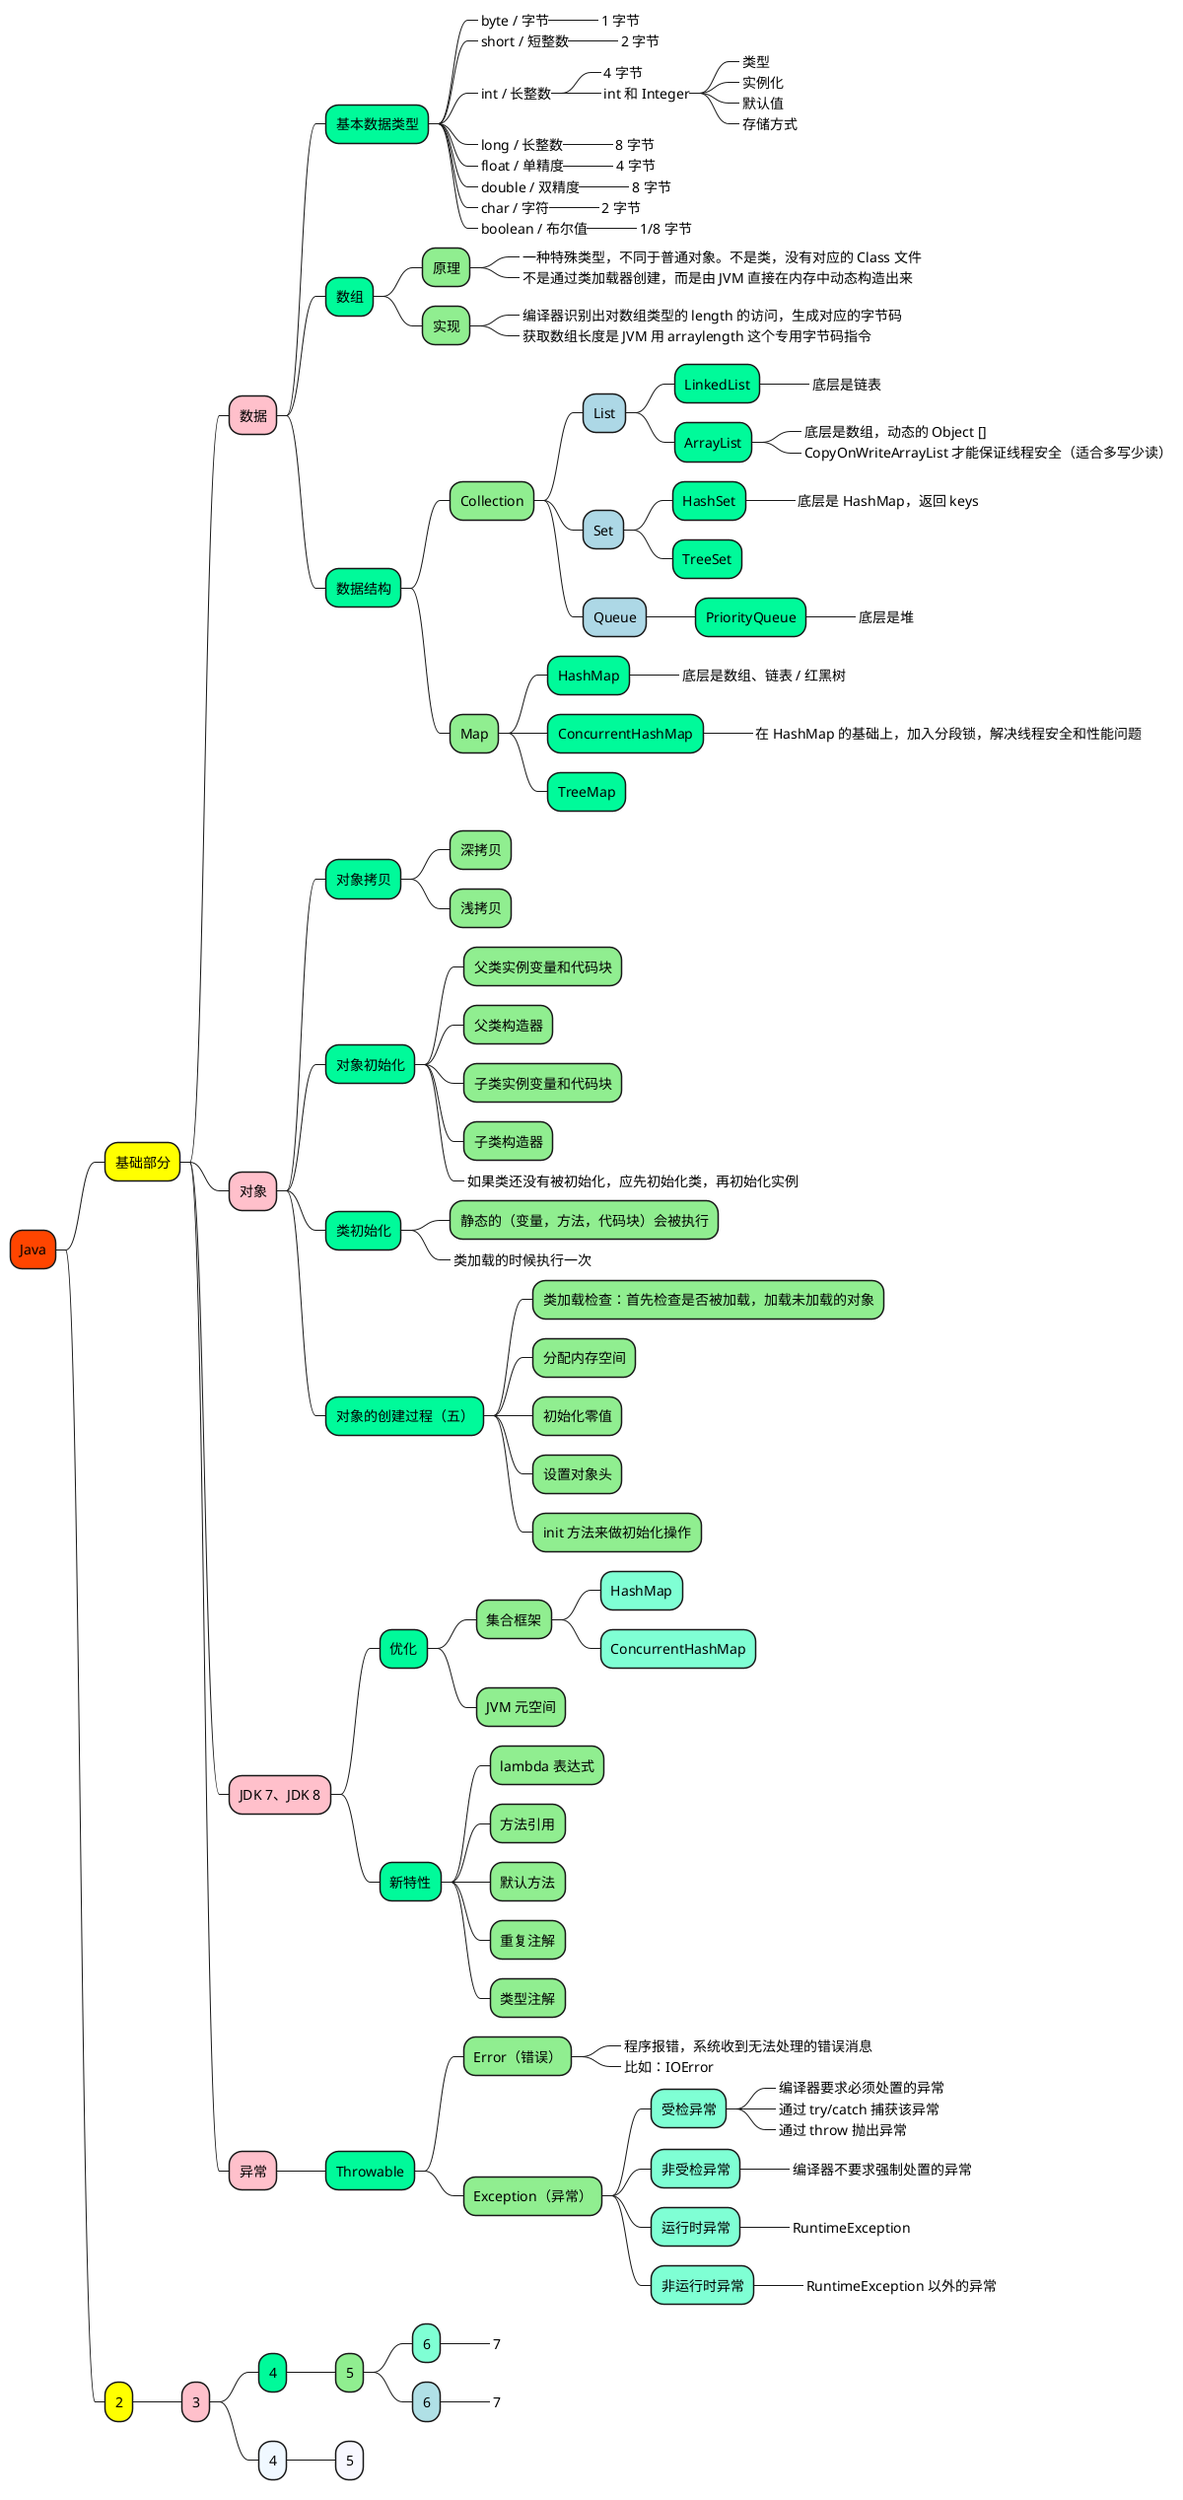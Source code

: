 @startmindmap

+[#OrangeRed] Java

++[#yellow] 基础部分

+++[#Pink] 数据

++++[#MediumSpringGreen] 基本数据类型

+++++[#LightGreen]_ byte / 字节
++++++_ 1 字节
+++++[#LightGreen]_ short / 短整数
++++++_ 2 字节
+++++[#LightGreen]_ int / 长整数
++++++_ 4 字节
++++++[#LightGreen]_ int 和 Integer
+++++++_ 类型
+++++++_ 实例化
+++++++_ 默认值
+++++++_ 存储方式
+++++[#LightGreen]_ long / 长整数
++++++_ 8 字节
+++++[#LightGreen]_ float / 单精度
++++++_ 4 字节
+++++[#LightGreen]_ double / 双精度
++++++_ 8 字节
+++++[#LightGreen]_ char / 字符
++++++_ 2 字节
+++++[#LightGreen]_ boolean / 布尔值
++++++_ 1/8 字节

++++[#MediumSpringGreen] 数组

+++++[#LightGreen] 原理
++++++[#LightBlue]_ 一种特殊类型，不同于普通对象。不是类，没有对应的 Class 文件
++++++[#LightBlue]_ 不是通过类加载器创建，而是由 JVM 直接在内存中动态构造出来

+++++[#LightGreen] 实现
++++++[#LightBlue]_ 编译器识别出对数组类型的 length 的访问，生成对应的字节码
++++++[#LightBlue]_ 获取数组长度是 JVM 用 arraylength 这个专用字节码指令

++++[#MediumSpringGreen] 数据结构

+++++[#LightGreen] Collection
++++++[#LightBlue] List
+++++++[#MediumSpringGreen] LinkedList
++++++++[#MediumSpringGreen]_ 底层是链表
+++++++[#MediumSpringGreen] ArrayList
++++++++[#MediumSpringGreen]_ 底层是数组，动态的 Object []
++++++++[#MediumSpringGreen]_ CopyOnWriteArrayList 才能保证线程安全（适合多写少读）

++++++[#LightBlue] Set
+++++++[#MediumSpringGreen] HashSet
++++++++[#MediumSpringGreen]_ 底层是 HashMap，返回 keys
+++++++[#MediumSpringGreen] TreeSet

++++++[#LightBlue] Queue
+++++++[#MediumSpringGreen] PriorityQueue
++++++++[#MediumSpringGreen]_ 底层是堆

+++++[#LightGreen] Map
++++++[#MediumSpringGreen] HashMap
+++++++[#MediumSpringGreen]_ 底层是数组、链表 / 红黑树
++++++[#MediumSpringGreen] ConcurrentHashMap
+++++++[#MediumSpringGreen]_ 在 HashMap 的基础上，加入分段锁，解决线程安全和性能问题
++++++[#MediumSpringGreen] TreeMap


+++[#Pink] 对象

++++[#MediumSpringGreen] 对象拷贝
+++++[#LightGreen] 深拷贝
+++++[#LightGreen] 浅拷贝

++++[#MediumSpringGreen] 对象初始化
+++++[#LightGreen] 父类实例变量和代码块
+++++[#LightGreen] 父类构造器
+++++[#LightGreen] 子类实例变量和代码块
+++++[#LightGreen] 子类构造器
+++++[#LightGreen]_ 如果类还没有被初始化，应先初始化类，再初始化实例

++++[#MediumSpringGreen] 类初始化
+++++[#LightGreen] 静态的（变量，方法，代码块）会被执行
+++++[#LightGreen]_ 类加载的时候执行一次

++++[#MediumSpringGreen] 对象的创建过程（五）
+++++[#LightGreen] 类加载检查：首先检查是否被加载，加载未加载的对象
+++++[#LightGreen] 分配内存空间
+++++[#LightGreen] 初始化零值
+++++[#LightGreen] 设置对象头
+++++[#LightGreen] init 方法来做初始化操作



+++[#Pink] JDK 7、JDK 8

++++[#MediumSpringGreen] 优化

+++++[#LightGreen] 集合框架
++++++[#Aquamarine] HashMap
++++++[#Aquamarine] ConcurrentHashMap
+++++[#LightGreen] JVM 元空间

++++[#MediumSpringGreen] 新特性

+++++[#LightGreen] lambda 表达式
+++++[#LightGreen] 方法引用
+++++[#LightGreen] 默认方法
+++++[#LightGreen] 重复注解
+++++[#LightGreen] 类型注解



+++[#Pink] 异常

++++[#MediumSpringGreen] Throwable
+++++[#LightGreen] Error（错误）
++++++[#Aquamarine]_ 程序报错，系统收到无法处理的错误消息
++++++[#Aquamarine]_ 比如：IOError
+++++[#LightGreen] Exception（异常）
++++++[#Aquamarine] 受检异常
+++++++[#Aquamarine]_ 编译器要求必须处置的异常
+++++++[#Aquamarine]_ 通过 try/catch 捕获该异常
+++++++[#Aquamarine]_ 通过 throw 抛出异常
++++++[#Aquamarine] 非受检异常
+++++++[#Aquamarine]_ 编译器不要求强制处置的异常
++++++[#Aquamarine] 运行时异常
+++++++[#Aquamarine]_ RuntimeException
++++++[#Aquamarine] 非运行时异常
+++++++[#Aquamarine]_ RuntimeException 以外的异常





++[#yellow] 2

+++[#Pink] 3

++++[#MediumSpringGreen] 4
+++++[#LightGreen] 5
++++++[#Aquamarine] 6
+++++++[#Aquamarine]_ 7
++++++[#PowderBlue] 6
+++++++[#PowderBlue]_ 7
++++[#AliceBlue] 4
+++++[#GhostWhite] 5




'https://juejin.cn/post/6995088510134779912
'https://www.jianshu.com/p/562c4c883459
'https://www.jianshu.com/p/ecc6d3ac100d


@endmindmap